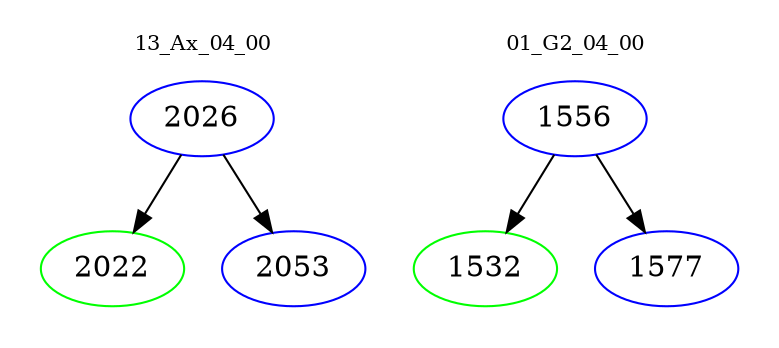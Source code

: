 digraph{
subgraph cluster_0 {
color = white
label = "13_Ax_04_00";
fontsize=10;
T0_2026 [label="2026", color="blue"]
T0_2026 -> T0_2022 [color="black"]
T0_2022 [label="2022", color="green"]
T0_2026 -> T0_2053 [color="black"]
T0_2053 [label="2053", color="blue"]
}
subgraph cluster_1 {
color = white
label = "01_G2_04_00";
fontsize=10;
T1_1556 [label="1556", color="blue"]
T1_1556 -> T1_1532 [color="black"]
T1_1532 [label="1532", color="green"]
T1_1556 -> T1_1577 [color="black"]
T1_1577 [label="1577", color="blue"]
}
}
